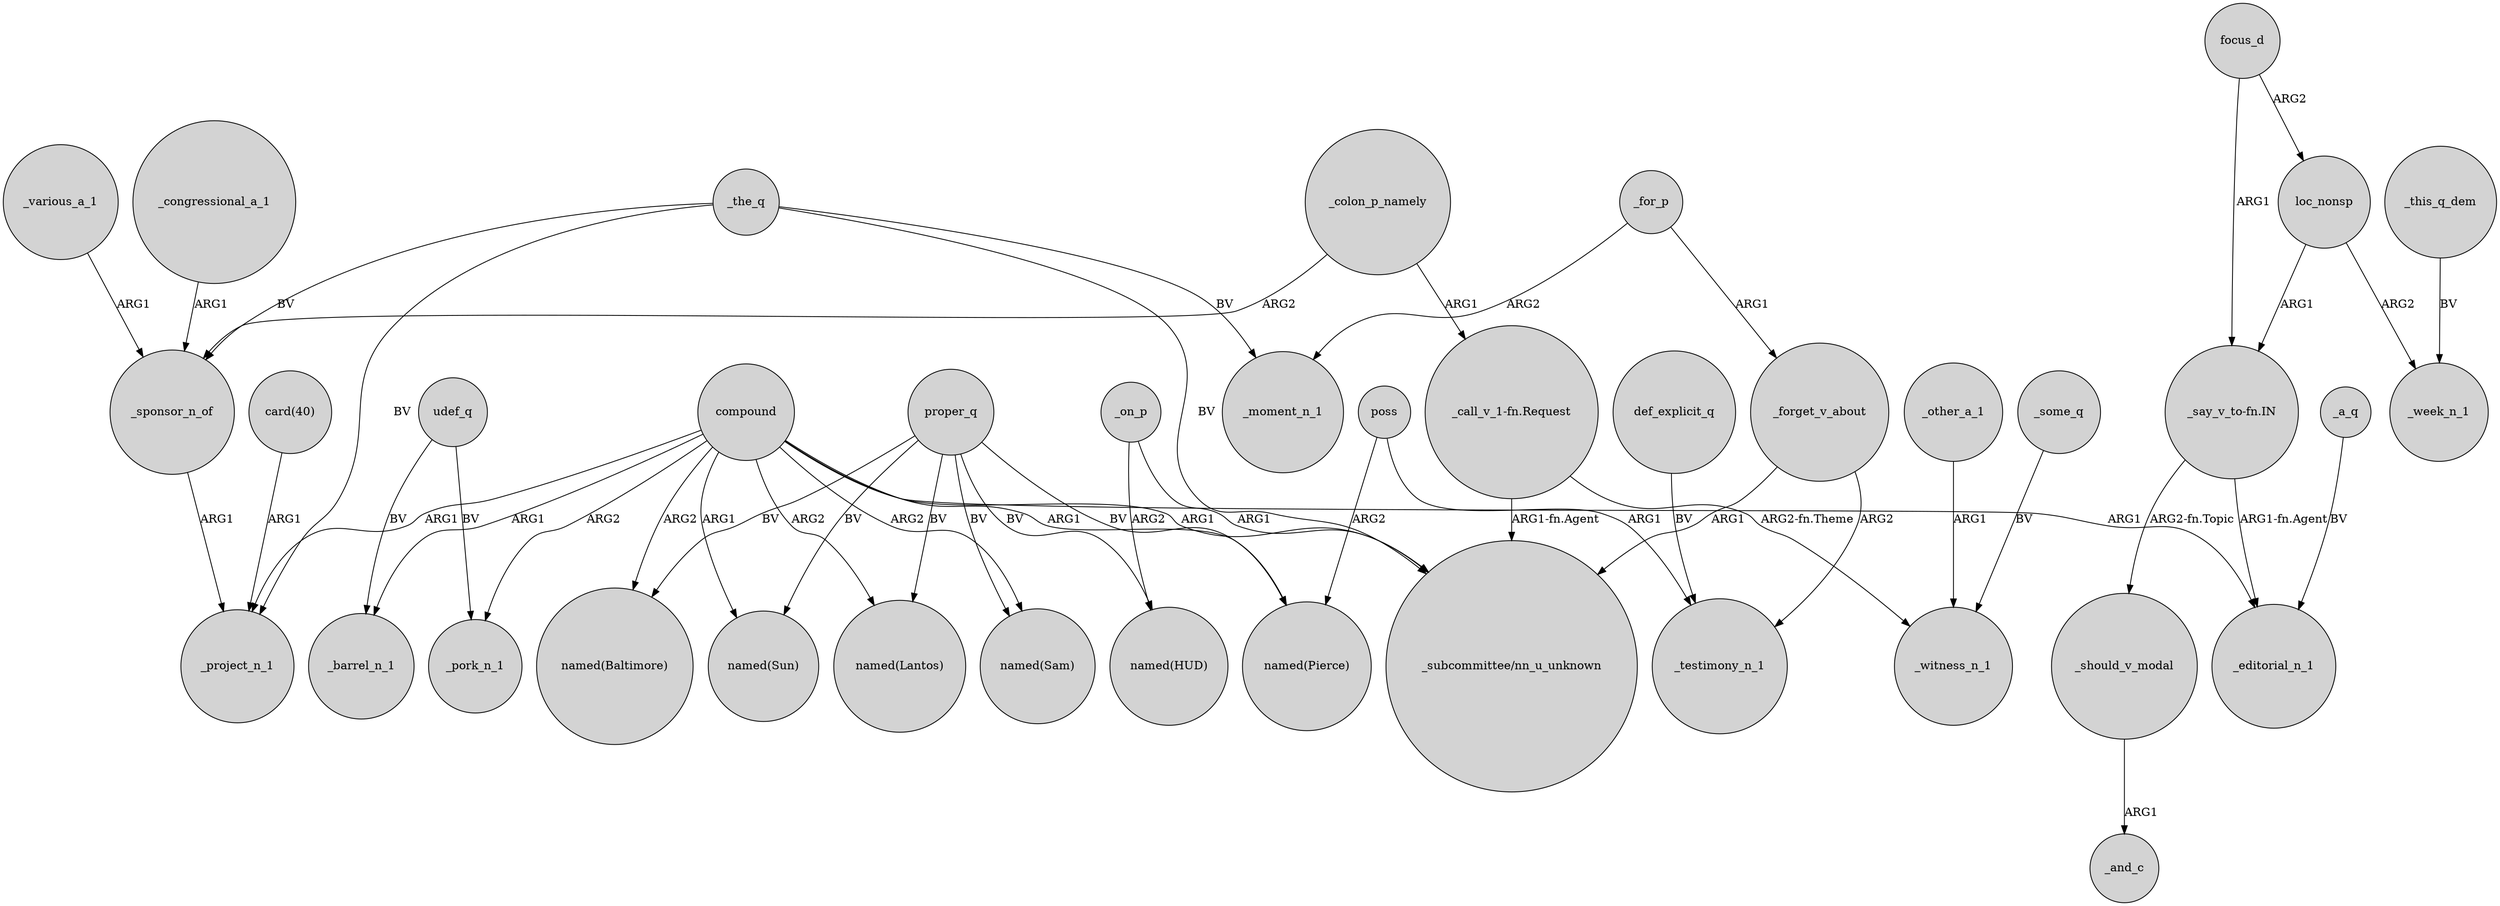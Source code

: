 digraph {
	node [shape=circle style=filled]
	_colon_p_namely -> _sponsor_n_of [label=ARG2]
	focus_d -> loc_nonsp [label=ARG2]
	udef_q -> _pork_n_1 [label=BV]
	proper_q -> "named(Pierce)" [label=BV]
	compound -> _project_n_1 [label=ARG1]
	compound -> "named(Sun)" [label=ARG1]
	compound -> "named(Sam)" [label=ARG2]
	proper_q -> "named(HUD)" [label=BV]
	_forget_v_about -> _testimony_n_1 [label=ARG2]
	_some_q -> _witness_n_1 [label=BV]
	_the_q -> _project_n_1 [label=BV]
	"_say_v_to-fn.IN" -> _editorial_n_1 [label="ARG1-fn.Agent"]
	compound -> "named(Lantos)" [label=ARG2]
	compound -> _pork_n_1 [label=ARG2]
	proper_q -> "named(Baltimore)" [label=BV]
	_various_a_1 -> _sponsor_n_of [label=ARG1]
	proper_q -> "named(Lantos)" [label=BV]
	"card(40)" -> _project_n_1 [label=ARG1]
	poss -> _testimony_n_1 [label=ARG1]
	compound -> _barrel_n_1 [label=ARG1]
	"_say_v_to-fn.IN" -> _should_v_modal [label="ARG2-fn.Topic"]
	_this_q_dem -> _week_n_1 [label=BV]
	loc_nonsp -> _week_n_1 [label=ARG2]
	_should_v_modal -> _and_c [label=ARG1]
	_sponsor_n_of -> _project_n_1 [label=ARG1]
	proper_q -> "named(Sam)" [label=BV]
	proper_q -> "named(Sun)" [label=BV]
	compound -> "named(Baltimore)" [label=ARG2]
	poss -> "named(Pierce)" [label=ARG2]
	_on_p -> "_subcommittee/nn_u_unknown" [label=ARG1]
	loc_nonsp -> "_say_v_to-fn.IN" [label=ARG1]
	_colon_p_namely -> "_call_v_1-fn.Request" [label=ARG1]
	_on_p -> "named(HUD)" [label=ARG2]
	_forget_v_about -> "_subcommittee/nn_u_unknown" [label=ARG1]
	_a_q -> _editorial_n_1 [label=BV]
	def_explicit_q -> _testimony_n_1 [label=BV]
	_other_a_1 -> _witness_n_1 [label=ARG1]
	"_call_v_1-fn.Request" -> _witness_n_1 [label="ARG2-fn.Theme"]
	compound -> "named(Pierce)" [label=ARG1]
	_the_q -> _sponsor_n_of [label=BV]
	_the_q -> "_subcommittee/nn_u_unknown" [label=BV]
	_congressional_a_1 -> _sponsor_n_of [label=ARG1]
	_the_q -> _moment_n_1 [label=BV]
	compound -> _editorial_n_1 [label=ARG1]
	_for_p -> _forget_v_about [label=ARG1]
	udef_q -> _barrel_n_1 [label=BV]
	"_call_v_1-fn.Request" -> "_subcommittee/nn_u_unknown" [label="ARG1-fn.Agent"]
	_for_p -> _moment_n_1 [label=ARG2]
	compound -> "_subcommittee/nn_u_unknown" [label=ARG1]
	focus_d -> "_say_v_to-fn.IN" [label=ARG1]
}

